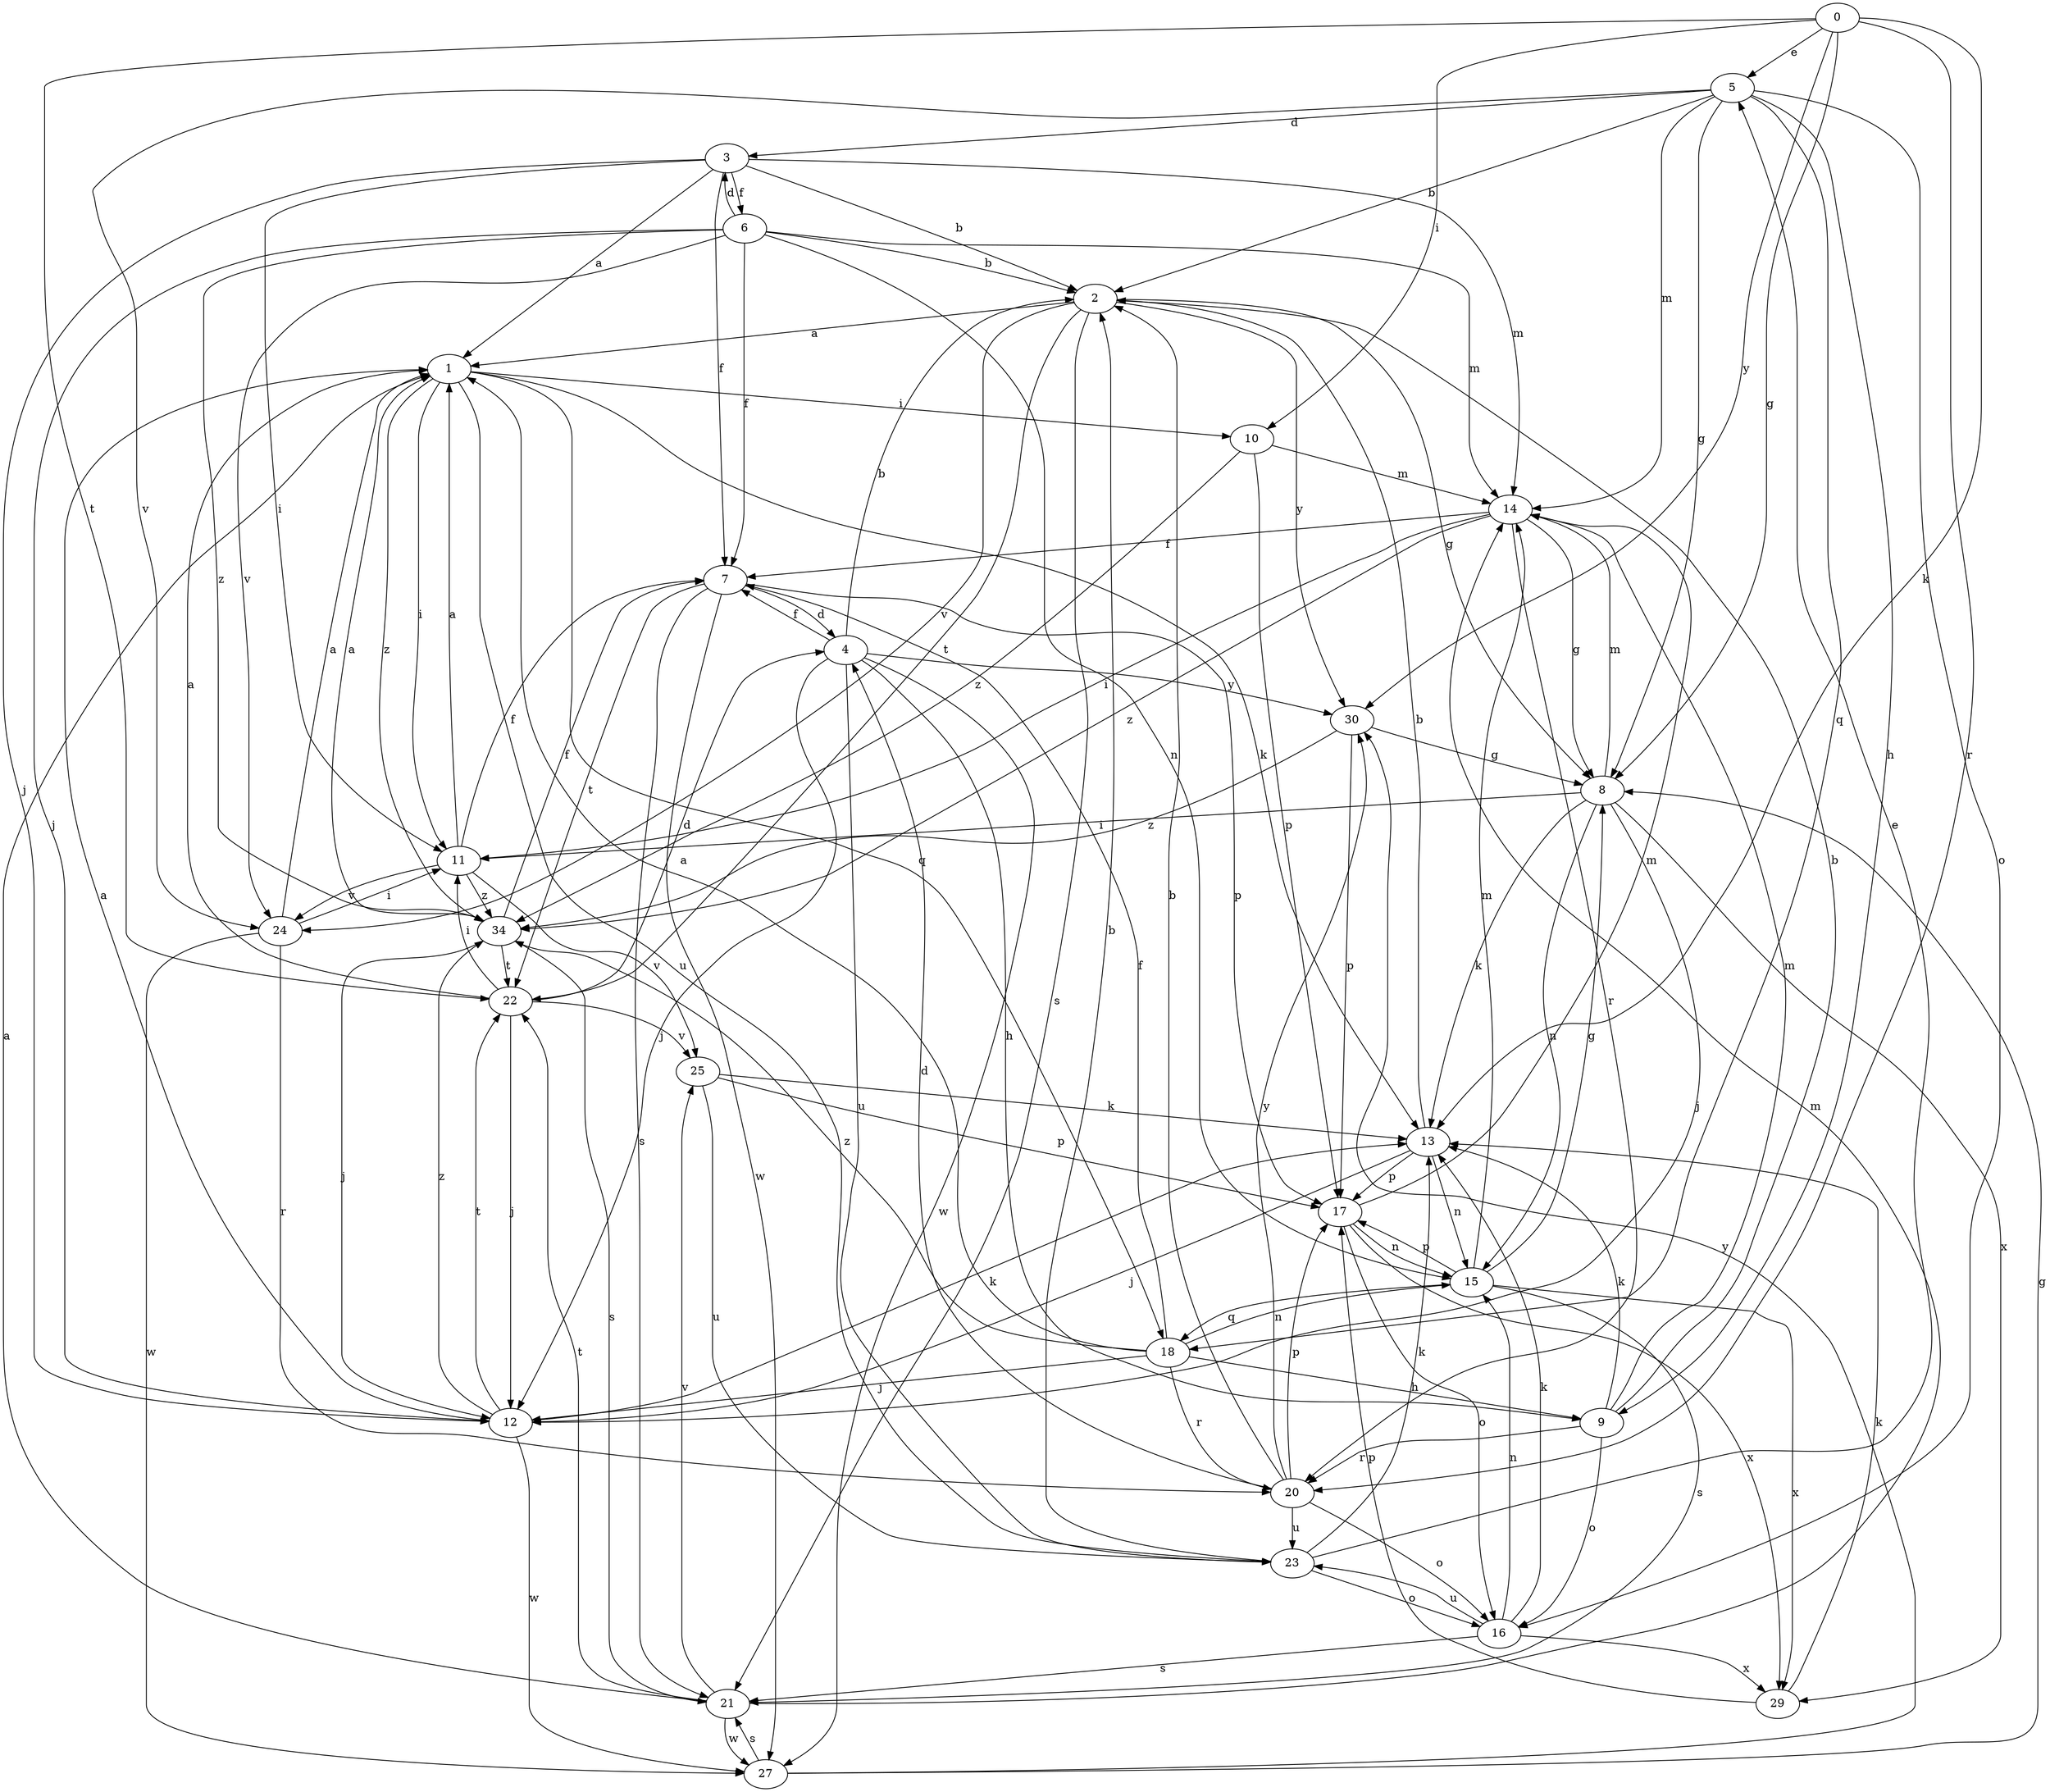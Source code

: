 strict digraph  {
0;
1;
2;
3;
4;
5;
6;
7;
8;
9;
10;
11;
12;
13;
14;
15;
16;
17;
18;
20;
21;
22;
23;
24;
25;
27;
29;
30;
34;
0 -> 5  [label=e];
0 -> 8  [label=g];
0 -> 10  [label=i];
0 -> 13  [label=k];
0 -> 20  [label=r];
0 -> 22  [label=t];
0 -> 30  [label=y];
1 -> 10  [label=i];
1 -> 11  [label=i];
1 -> 13  [label=k];
1 -> 18  [label=q];
1 -> 23  [label=u];
1 -> 34  [label=z];
2 -> 1  [label=a];
2 -> 8  [label=g];
2 -> 21  [label=s];
2 -> 22  [label=t];
2 -> 24  [label=v];
2 -> 30  [label=y];
3 -> 1  [label=a];
3 -> 2  [label=b];
3 -> 6  [label=f];
3 -> 7  [label=f];
3 -> 11  [label=i];
3 -> 12  [label=j];
3 -> 14  [label=m];
4 -> 2  [label=b];
4 -> 7  [label=f];
4 -> 9  [label=h];
4 -> 12  [label=j];
4 -> 23  [label=u];
4 -> 27  [label=w];
4 -> 30  [label=y];
5 -> 2  [label=b];
5 -> 3  [label=d];
5 -> 8  [label=g];
5 -> 9  [label=h];
5 -> 14  [label=m];
5 -> 16  [label=o];
5 -> 18  [label=q];
5 -> 24  [label=v];
6 -> 2  [label=b];
6 -> 3  [label=d];
6 -> 7  [label=f];
6 -> 12  [label=j];
6 -> 14  [label=m];
6 -> 15  [label=n];
6 -> 24  [label=v];
6 -> 34  [label=z];
7 -> 4  [label=d];
7 -> 17  [label=p];
7 -> 21  [label=s];
7 -> 22  [label=t];
7 -> 27  [label=w];
8 -> 11  [label=i];
8 -> 12  [label=j];
8 -> 13  [label=k];
8 -> 14  [label=m];
8 -> 15  [label=n];
8 -> 29  [label=x];
9 -> 2  [label=b];
9 -> 13  [label=k];
9 -> 14  [label=m];
9 -> 16  [label=o];
9 -> 20  [label=r];
10 -> 14  [label=m];
10 -> 17  [label=p];
10 -> 34  [label=z];
11 -> 1  [label=a];
11 -> 7  [label=f];
11 -> 24  [label=v];
11 -> 25  [label=v];
11 -> 34  [label=z];
12 -> 1  [label=a];
12 -> 13  [label=k];
12 -> 22  [label=t];
12 -> 27  [label=w];
12 -> 34  [label=z];
13 -> 2  [label=b];
13 -> 12  [label=j];
13 -> 15  [label=n];
13 -> 17  [label=p];
14 -> 7  [label=f];
14 -> 8  [label=g];
14 -> 11  [label=i];
14 -> 20  [label=r];
14 -> 34  [label=z];
15 -> 8  [label=g];
15 -> 14  [label=m];
15 -> 17  [label=p];
15 -> 18  [label=q];
15 -> 21  [label=s];
15 -> 29  [label=x];
16 -> 13  [label=k];
16 -> 15  [label=n];
16 -> 21  [label=s];
16 -> 23  [label=u];
16 -> 29  [label=x];
17 -> 14  [label=m];
17 -> 15  [label=n];
17 -> 16  [label=o];
17 -> 29  [label=x];
18 -> 1  [label=a];
18 -> 7  [label=f];
18 -> 9  [label=h];
18 -> 12  [label=j];
18 -> 15  [label=n];
18 -> 20  [label=r];
18 -> 34  [label=z];
20 -> 2  [label=b];
20 -> 4  [label=d];
20 -> 16  [label=o];
20 -> 17  [label=p];
20 -> 23  [label=u];
20 -> 30  [label=y];
21 -> 1  [label=a];
21 -> 14  [label=m];
21 -> 22  [label=t];
21 -> 25  [label=v];
21 -> 27  [label=w];
22 -> 1  [label=a];
22 -> 4  [label=d];
22 -> 11  [label=i];
22 -> 12  [label=j];
22 -> 25  [label=v];
23 -> 2  [label=b];
23 -> 5  [label=e];
23 -> 13  [label=k];
23 -> 16  [label=o];
24 -> 1  [label=a];
24 -> 11  [label=i];
24 -> 20  [label=r];
24 -> 27  [label=w];
25 -> 13  [label=k];
25 -> 17  [label=p];
25 -> 23  [label=u];
27 -> 8  [label=g];
27 -> 21  [label=s];
27 -> 30  [label=y];
29 -> 13  [label=k];
29 -> 17  [label=p];
30 -> 8  [label=g];
30 -> 17  [label=p];
30 -> 34  [label=z];
34 -> 1  [label=a];
34 -> 7  [label=f];
34 -> 12  [label=j];
34 -> 21  [label=s];
34 -> 22  [label=t];
}
